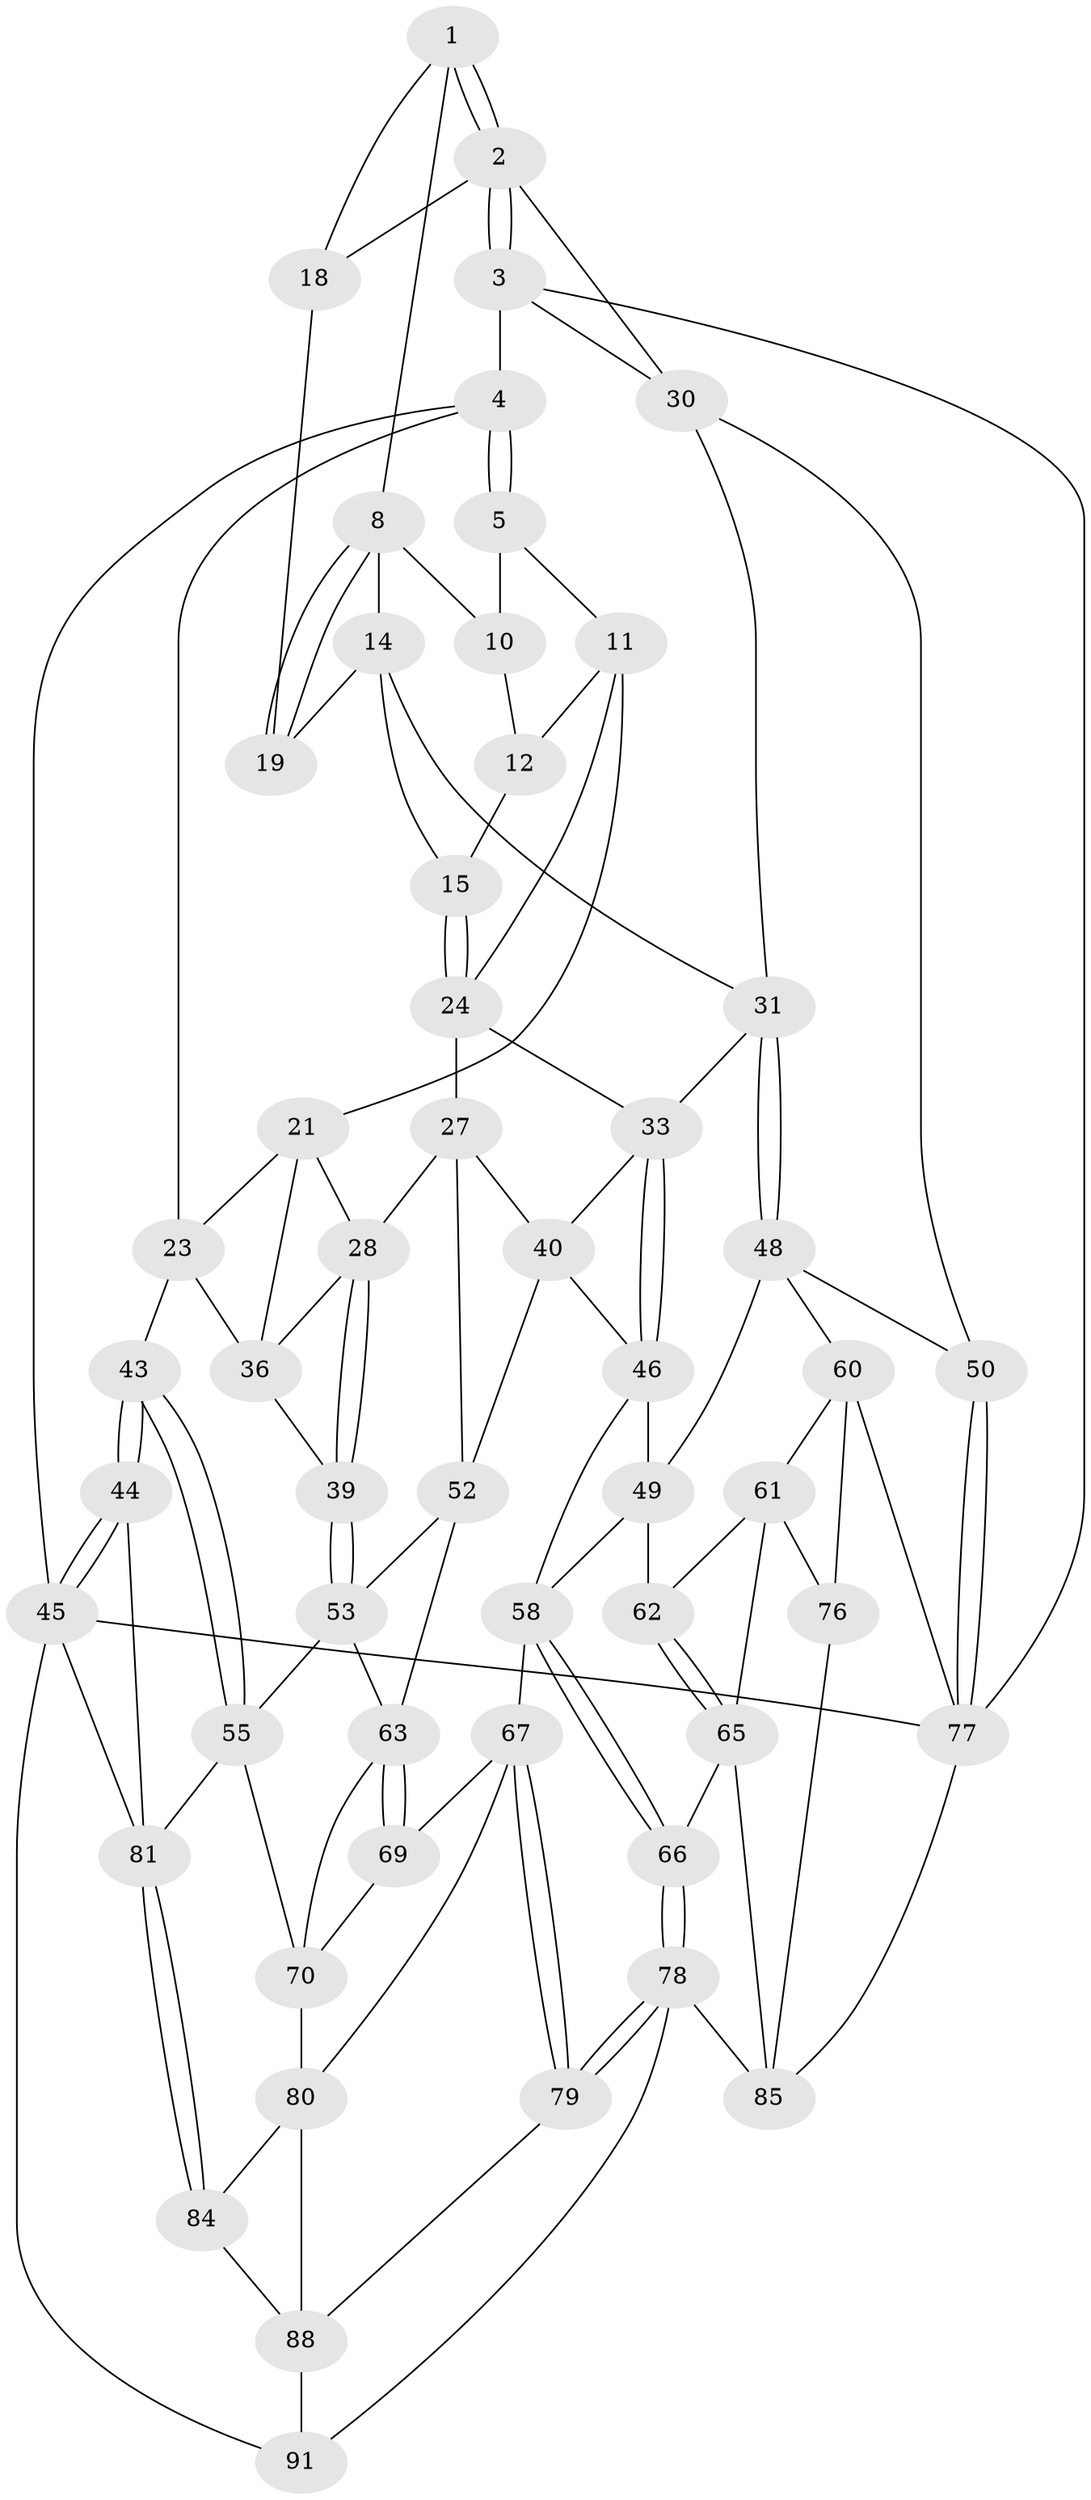 // original degree distribution, {3: 0.021739130434782608, 5: 0.5652173913043478, 6: 0.1956521739130435, 4: 0.21739130434782608}
// Generated by graph-tools (version 1.1) at 2025/11/02/27/25 16:11:59]
// undirected, 54 vertices, 120 edges
graph export_dot {
graph [start="1"]
  node [color=gray90,style=filled];
  1 [pos="+0.8274402944031949+0",super="+7"];
  2 [pos="+1+0",super="+17"];
  3 [pos="+1+0"];
  4 [pos="+0+0"];
  5 [pos="+0.0428550935399002+0",super="+6"];
  8 [pos="+0.7199884117301337+0.10561860857406592",super="+9"];
  10 [pos="+0.5408670578126532+0.005713384537568629"];
  11 [pos="+0.430722703370495+0.10417837473035334",super="+20"];
  12 [pos="+0.43249378030507996+0.10310409767380653",super="+13"];
  14 [pos="+0.6166547855802683+0.24022924880071878",super="+25"];
  15 [pos="+0.5901888727308493+0.2416917504574687",super="+16"];
  18 [pos="+0.8551284622332549+0.2219313876321194"];
  19 [pos="+0.7627816591716049+0.2100888929811008"];
  21 [pos="+0.33403111603292496+0.2037492471793034",super="+22"];
  23 [pos="+0+0",super="+38"];
  24 [pos="+0.49181636923903055+0.27461930293446557",super="+26"];
  27 [pos="+0.33528689642572695+0.4452266309364581",super="+42"];
  28 [pos="+0.32799570347214585+0.4422269068204099",super="+29"];
  30 [pos="+0.9199156091730586+0.31262181031837166",super="+35"];
  31 [pos="+0.8078505100347354+0.4055435550695159",super="+32"];
  33 [pos="+0.6586697939015834+0.4319517223709757",super="+34"];
  36 [pos="+0.12421090222011161+0.290183393098889",super="+37"];
  39 [pos="+0.19463827842312337+0.49679108264254285"];
  40 [pos="+0.47456454149890115+0.6032787649650667",super="+41"];
  43 [pos="+0+0.6811953899181895"];
  44 [pos="+0+0.6994420658765858"];
  45 [pos="+0+1",super="+92"];
  46 [pos="+0.6558944410212847+0.575330886864784",super="+47"];
  48 [pos="+0.8470973023955614+0.5644740774128827",super="+51"];
  49 [pos="+0.7010132910620694+0.6083987434630621",super="+57"];
  50 [pos="+1+0.639555090017977"];
  52 [pos="+0.29154087953359453+0.6126064319486231",super="+56"];
  53 [pos="+0.1951562926958807+0.635507639509624",super="+54"];
  55 [pos="+0.15378847944306684+0.6792062916927549",super="+72"];
  58 [pos="+0.5481457360597437+0.715009477449963",super="+59"];
  60 [pos="+0.8217083309459117+0.7199295643195733",super="+75"];
  61 [pos="+0.7354806603392303+0.7013668701634638",super="+73"];
  62 [pos="+0.7091299254718306+0.679578052924767"];
  63 [pos="+0.35713823540319695+0.6876318573845601",super="+64"];
  65 [pos="+0.6179674189542985+0.7699623381886798",super="+74"];
  66 [pos="+0.5731491484618422+0.7540265215390654"];
  67 [pos="+0.3678557756258066+0.8339143109044832",super="+68"];
  69 [pos="+0.34204011999189987+0.7506544082622182"];
  70 [pos="+0.2833839592274099+0.7286739589953571",super="+71"];
  76 [pos="+0.8058064242288893+0.891265503431344"];
  77 [pos="+1+0.7743632573356815",super="+89"];
  78 [pos="+0.46381825237291796+0.9900544216711419",super="+86"];
  79 [pos="+0.37407394315912307+0.8742304833640968"];
  80 [pos="+0.22955814347692333+0.792087610106152",super="+83"];
  81 [pos="+0.12348419635232699+0.8625726469335839",super="+82"];
  84 [pos="+0.13658053108037543+0.8776264650114994"];
  85 [pos="+0.5783358919067096+1",super="+87"];
  88 [pos="+0.26377516020385466+0.8985762655451716",super="+90"];
  91 [pos="+0.1378360028186031+1"];
  1 -- 2;
  1 -- 2;
  1 -- 8;
  1 -- 18;
  2 -- 3;
  2 -- 3;
  2 -- 18;
  2 -- 30;
  3 -- 4;
  3 -- 30;
  3 -- 77;
  4 -- 5;
  4 -- 5;
  4 -- 23;
  4 -- 45;
  5 -- 11;
  5 -- 10;
  8 -- 19;
  8 -- 19;
  8 -- 10;
  8 -- 14;
  10 -- 12;
  11 -- 12;
  11 -- 24;
  11 -- 21;
  12 -- 15 [weight=2];
  14 -- 15;
  14 -- 19;
  14 -- 31;
  15 -- 24;
  15 -- 24;
  18 -- 19;
  21 -- 36;
  21 -- 23;
  21 -- 28;
  23 -- 43;
  23 -- 36;
  24 -- 33;
  24 -- 27;
  27 -- 28;
  27 -- 40;
  27 -- 52;
  28 -- 39;
  28 -- 39;
  28 -- 36;
  30 -- 31;
  30 -- 50;
  31 -- 48;
  31 -- 48;
  31 -- 33;
  33 -- 46;
  33 -- 46;
  33 -- 40;
  36 -- 39;
  39 -- 53;
  39 -- 53;
  40 -- 52;
  40 -- 46;
  43 -- 44;
  43 -- 44;
  43 -- 55;
  43 -- 55;
  44 -- 45;
  44 -- 45;
  44 -- 81;
  45 -- 77;
  45 -- 81;
  45 -- 91;
  46 -- 49;
  46 -- 58;
  48 -- 49;
  48 -- 50;
  48 -- 60;
  49 -- 58;
  49 -- 62;
  50 -- 77;
  50 -- 77;
  52 -- 53;
  52 -- 63;
  53 -- 55;
  53 -- 63;
  55 -- 81;
  55 -- 70;
  58 -- 66;
  58 -- 66;
  58 -- 67;
  60 -- 61;
  60 -- 77;
  60 -- 76;
  61 -- 62;
  61 -- 65;
  61 -- 76;
  62 -- 65;
  62 -- 65;
  63 -- 69;
  63 -- 69;
  63 -- 70;
  65 -- 66;
  65 -- 85;
  66 -- 78;
  66 -- 78;
  67 -- 79;
  67 -- 79;
  67 -- 80;
  67 -- 69;
  69 -- 70;
  70 -- 80;
  76 -- 85;
  77 -- 85;
  78 -- 79;
  78 -- 79;
  78 -- 91;
  78 -- 85;
  79 -- 88;
  80 -- 88;
  80 -- 84;
  81 -- 84;
  81 -- 84;
  84 -- 88;
  88 -- 91;
}
